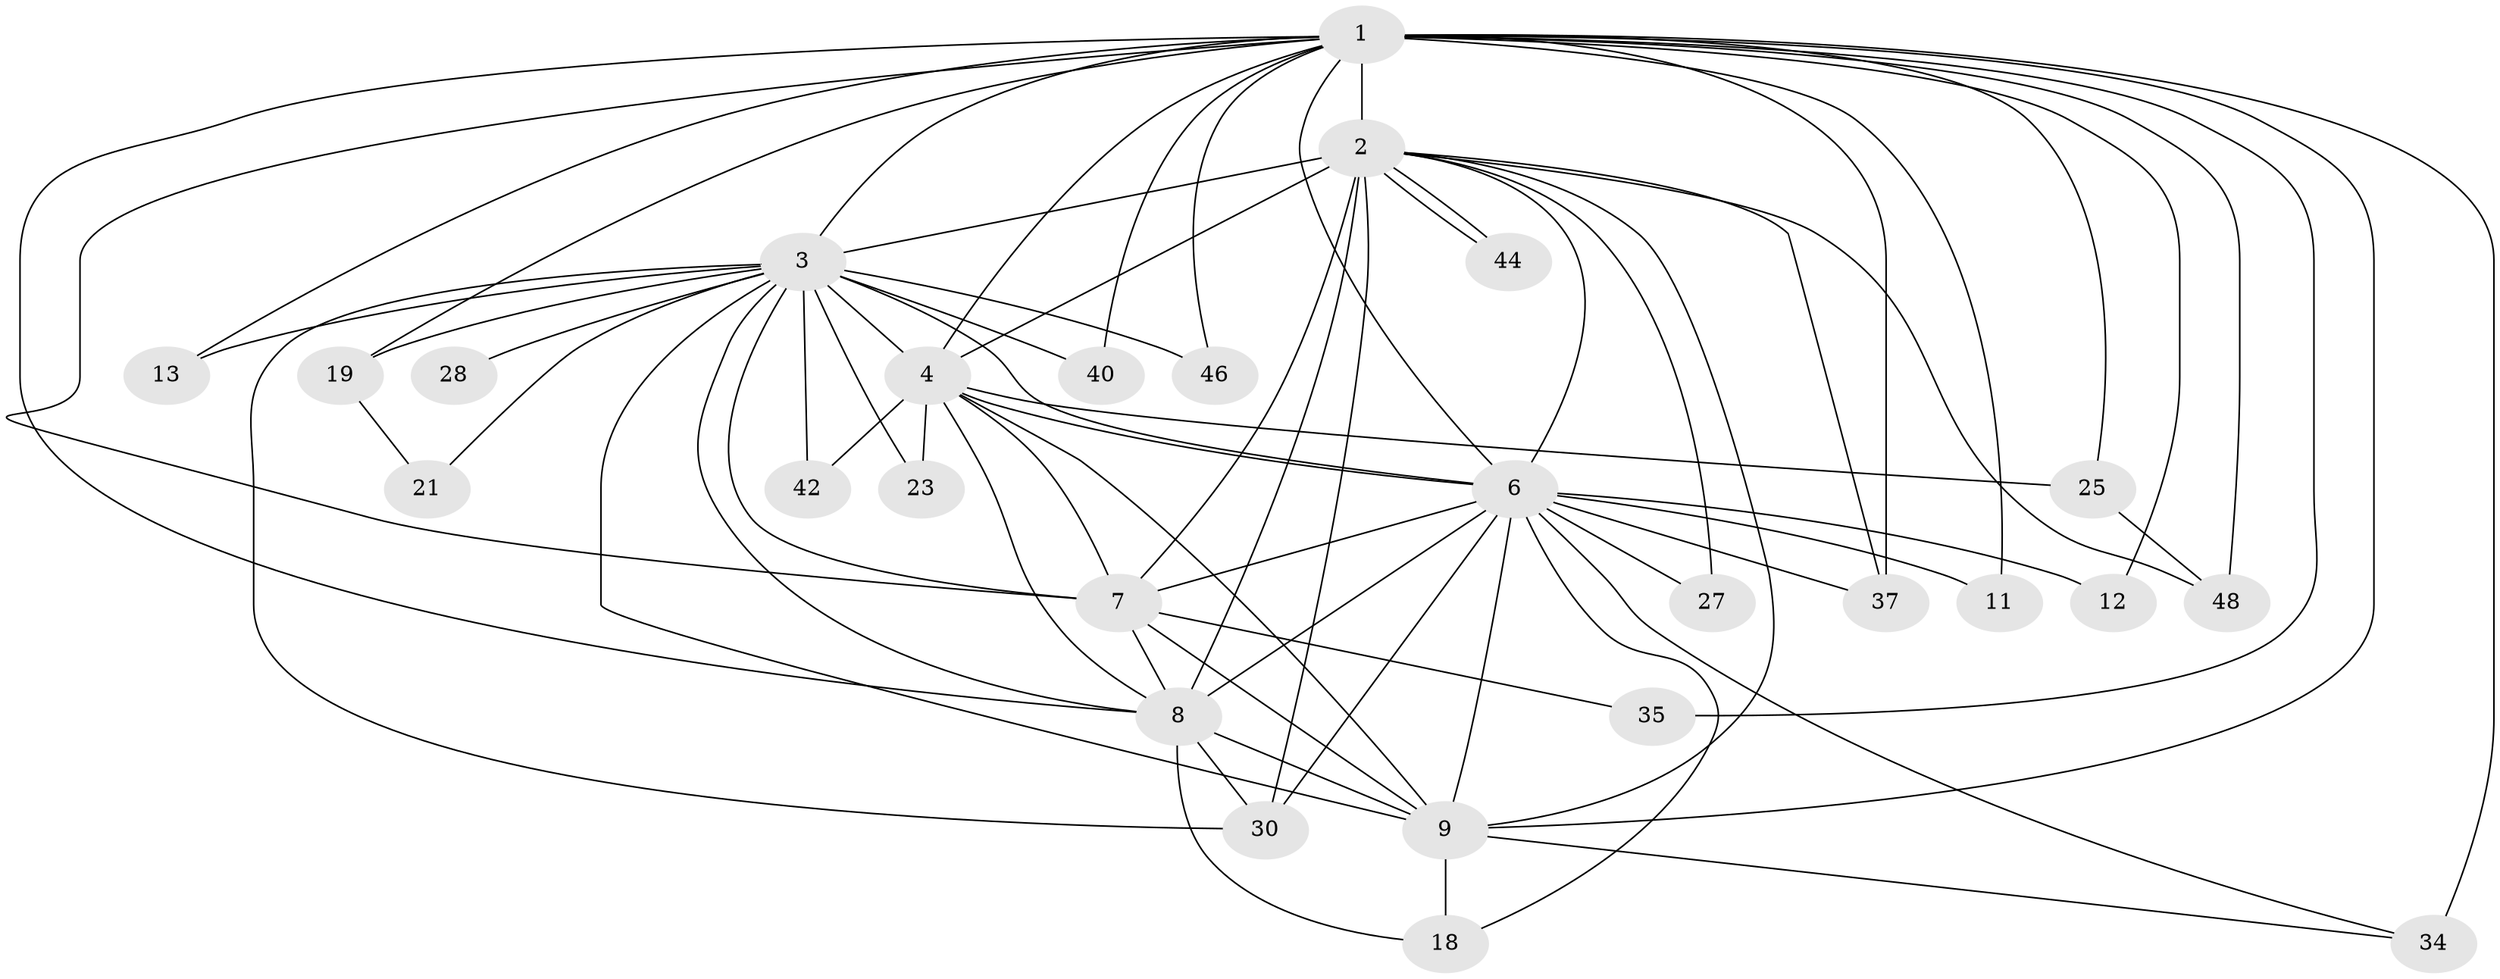 // original degree distribution, {24: 0.018518518518518517, 15: 0.07407407407407407, 14: 0.018518518518518517, 21: 0.018518518518518517, 16: 0.018518518518518517, 12: 0.018518518518518517, 17: 0.018518518518518517, 2: 0.5740740740740741, 3: 0.2222222222222222, 4: 0.018518518518518517}
// Generated by graph-tools (version 1.1) at 2025/14/03/09/25 04:14:08]
// undirected, 27 vertices, 71 edges
graph export_dot {
graph [start="1"]
  node [color=gray90,style=filled];
  1 [super="+36"];
  2 [super="+10"];
  3 [super="+5+50"];
  4;
  6;
  7 [super="+16"];
  8 [super="+49+39+31+33"];
  9 [super="+20+29+15+32+14"];
  11;
  12;
  13;
  18;
  19;
  21;
  23 [super="+43"];
  25;
  27;
  28;
  30 [super="+45+47"];
  34 [super="+52"];
  35;
  37 [super="+38"];
  40;
  42;
  44;
  46;
  48 [super="+51"];
  1 -- 2 [weight=3];
  1 -- 3 [weight=3];
  1 -- 4;
  1 -- 6;
  1 -- 7;
  1 -- 8;
  1 -- 9 [weight=3];
  1 -- 11;
  1 -- 12;
  1 -- 13;
  1 -- 19;
  1 -- 25;
  1 -- 35;
  1 -- 37;
  1 -- 40;
  1 -- 46;
  1 -- 48;
  1 -- 34;
  2 -- 3 [weight=6];
  2 -- 4 [weight=3];
  2 -- 6 [weight=2];
  2 -- 7 [weight=2];
  2 -- 8 [weight=6];
  2 -- 9 [weight=2];
  2 -- 27;
  2 -- 30;
  2 -- 37;
  2 -- 44;
  2 -- 44;
  2 -- 48;
  3 -- 4 [weight=2];
  3 -- 6 [weight=2];
  3 -- 7 [weight=3];
  3 -- 8 [weight=4];
  3 -- 9 [weight=4];
  3 -- 13;
  3 -- 23 [weight=2];
  3 -- 30;
  3 -- 19;
  3 -- 21;
  3 -- 28;
  3 -- 40;
  3 -- 42;
  3 -- 46;
  4 -- 6;
  4 -- 7;
  4 -- 8;
  4 -- 9 [weight=2];
  4 -- 25;
  4 -- 42;
  4 -- 23;
  6 -- 7;
  6 -- 8;
  6 -- 9;
  6 -- 11;
  6 -- 12;
  6 -- 18;
  6 -- 27;
  6 -- 30;
  6 -- 34;
  6 -- 37;
  7 -- 8 [weight=2];
  7 -- 9;
  7 -- 35;
  8 -- 9;
  8 -- 18;
  8 -- 30;
  9 -- 34;
  9 -- 18;
  19 -- 21;
  25 -- 48;
}
